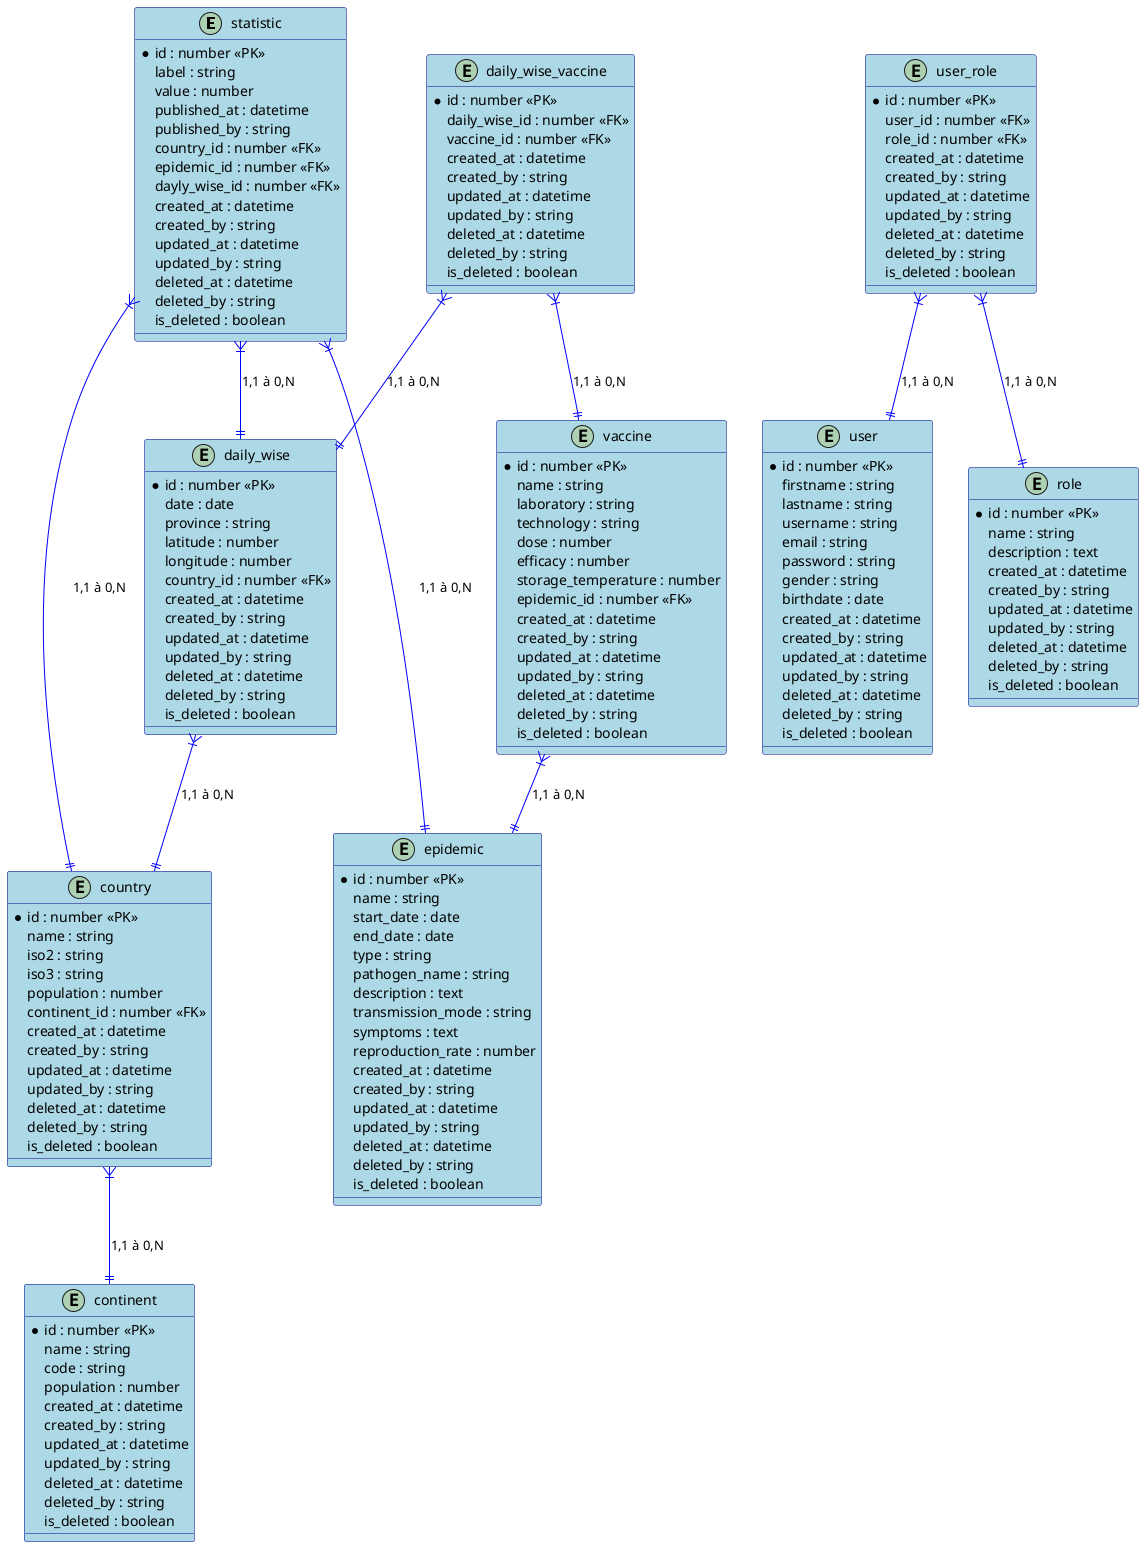 @startuml
' Définition du style
skinparam class {
  BackgroundColor LightBlue
  ArrowColor Blue
  BorderColor DarkBlue
}

' Entités principales
entity "statistic" as statistic {
  *id : number <<PK>>
  label : string
  value : number
  published_at : datetime
  published_by : string
  country_id : number <<FK>>
  epidemic_id : number <<FK>>
  dayly_wise_id : number <<FK>>
  created_at : datetime
  created_by : string
  updated_at : datetime
  updated_by : string
  deleted_at : datetime
  deleted_by : string
  is_deleted : boolean
}

entity "country" as country {
  *id : number <<PK>>
  name : string
  iso2 : string
  iso3 : string
  population : number
  continent_id : number <<FK>>
  created_at : datetime
  created_by : string
  updated_at : datetime
  updated_by : string
  deleted_at : datetime
  deleted_by : string
  is_deleted : boolean
}

entity "continent" as continent {
  *id : number <<PK>>
  name : string
  code : string
  population : number
  created_at : datetime
  created_by : string
  updated_at : datetime
  updated_by : string
  deleted_at : datetime
  deleted_by : string
  is_deleted : boolean
}

entity "daily_wise" as daily_wise {
  *id : number <<PK>>
  date : date
  province : string
  latitude : number
  longitude : number
  country_id : number <<FK>>
  created_at : datetime
  created_by : string
  updated_at : datetime
  updated_by : string
  deleted_at : datetime
  deleted_by : string
  is_deleted : boolean
}

entity "epidemic" as epidemic {
  *id : number <<PK>>
  name : string
  start_date : date
  end_date : date
  type : string
  pathogen_name : string
  description : text
  transmission_mode : string
  symptoms : text
  reproduction_rate : number
  created_at : datetime
  created_by : string
  updated_at : datetime
  updated_by : string
  deleted_at : datetime
  deleted_by : string
  is_deleted : boolean
}

entity "vaccine" as vaccine {
  *id : number <<PK>>
  name : string
  laboratory : string
  technology : string
  dose : number
  efficacy : number
  storage_temperature : number
  epidemic_id : number <<FK>>
  created_at : datetime
  created_by : string
  updated_at : datetime
  updated_by : string
  deleted_at : datetime
  deleted_by : string
  is_deleted : boolean
}

entity "daily_wise_vaccine" as daily_wise_vaccine {
  *id : number <<PK>>
  daily_wise_id : number <<FK>>
  vaccine_id : number <<FK>>
  created_at : datetime
  created_by : string
  updated_at : datetime
  updated_by : string
  deleted_at : datetime
  deleted_by : string
  is_deleted : boolean
}

entity "user" as user {
  *id : number <<PK>>
  firstname : string
  lastname : string
  username : string
  email : string
  password : string
  gender : string
  birthdate : date
  created_at : datetime
  created_by : string
  updated_at : datetime
  updated_by : string
  deleted_at : datetime
  deleted_by : string
  is_deleted : boolean
}

entity "role" as role {
  *id : number <<PK>>
  name : string
  description : text
  created_at : datetime
  created_by : string
  updated_at : datetime
  updated_by : string
  deleted_at : datetime
  deleted_by : string
  is_deleted : boolean
}

entity "user_role" as user_role {
  *id : number <<PK>>
  user_id : number <<FK>>
  role_id : number <<FK>>
  created_at : datetime
  created_by : string
  updated_at : datetime
  updated_by : string
  deleted_at : datetime
  deleted_by : string
  is_deleted : boolean
}

' Relations avec cardinalités
country }|--|| continent : "1,1 à 0,N"
daily_wise }|--|| country : "1,1 à 0,N"
statistic }|--|| country : "1,1 à 0,N"
statistic }|--|| epidemic : "1,1 à 0,N"
statistic }|--|| daily_wise : "1,1 à 0,N"
vaccine }|--|| epidemic : "1,1 à 0,N"
daily_wise_vaccine }|--|| daily_wise : "1,1 à 0,N"
daily_wise_vaccine }|--|| vaccine : "1,1 à 0,N"
user_role }|--|| user : "1,1 à 0,N"
user_role }|--|| role : "1,1 à 0,N"

@enduml